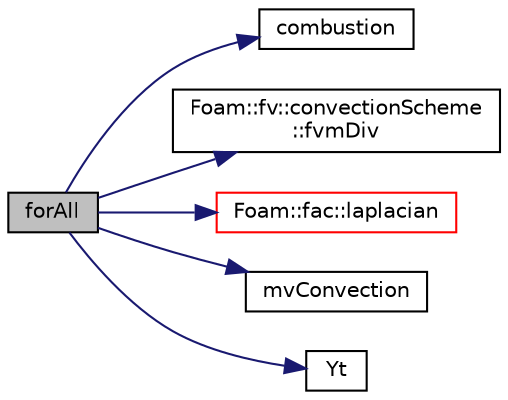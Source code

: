 digraph "forAll"
{
  bgcolor="transparent";
  edge [fontname="Helvetica",fontsize="10",labelfontname="Helvetica",labelfontsize="10"];
  node [fontname="Helvetica",fontsize="10",shape=record];
  rankdir="LR";
  Node1 [label="forAll",height=0.2,width=0.4,color="black", fillcolor="grey75", style="filled" fontcolor="black"];
  Node1 -> Node2 [color="midnightblue",fontsize="10",style="solid",fontname="Helvetica"];
  Node2 [label="combustion",height=0.2,width=0.4,color="black",URL="$solvers_2combustion_2fireFoam_2createFields_8H.html#ad123323e2986ff5728c3410c31d796a7"];
  Node1 -> Node3 [color="midnightblue",fontsize="10",style="solid",fontname="Helvetica"];
  Node3 [label="Foam::fv::convectionScheme\l::fvmDiv",height=0.2,width=0.4,color="black",URL="$classFoam_1_1fv_1_1convectionScheme.html#af11420f1d5edf990c0f8bda0093b0479"];
  Node1 -> Node4 [color="midnightblue",fontsize="10",style="solid",fontname="Helvetica"];
  Node4 [label="Foam::fac::laplacian",height=0.2,width=0.4,color="red",URL="$namespaceFoam_1_1fac.html#a483397626a01971d18ffbb3b39e12c1d"];
  Node1 -> Node5 [color="midnightblue",fontsize="10",style="solid",fontname="Helvetica"];
  Node5 [label="mvConvection",height=0.2,width=0.4,color="black",URL="$YEEqn_8H.html#a485ac6d8bab3756876f7dcf0087d72de"];
  Node1 -> Node6 [color="midnightblue",fontsize="10",style="solid",fontname="Helvetica"];
  Node6 [label="Yt",height=0.2,width=0.4,color="black",URL="$YEEqn_8H.html#a7746da0f0a93e9f860fcbe501c80f0d3"];
}
